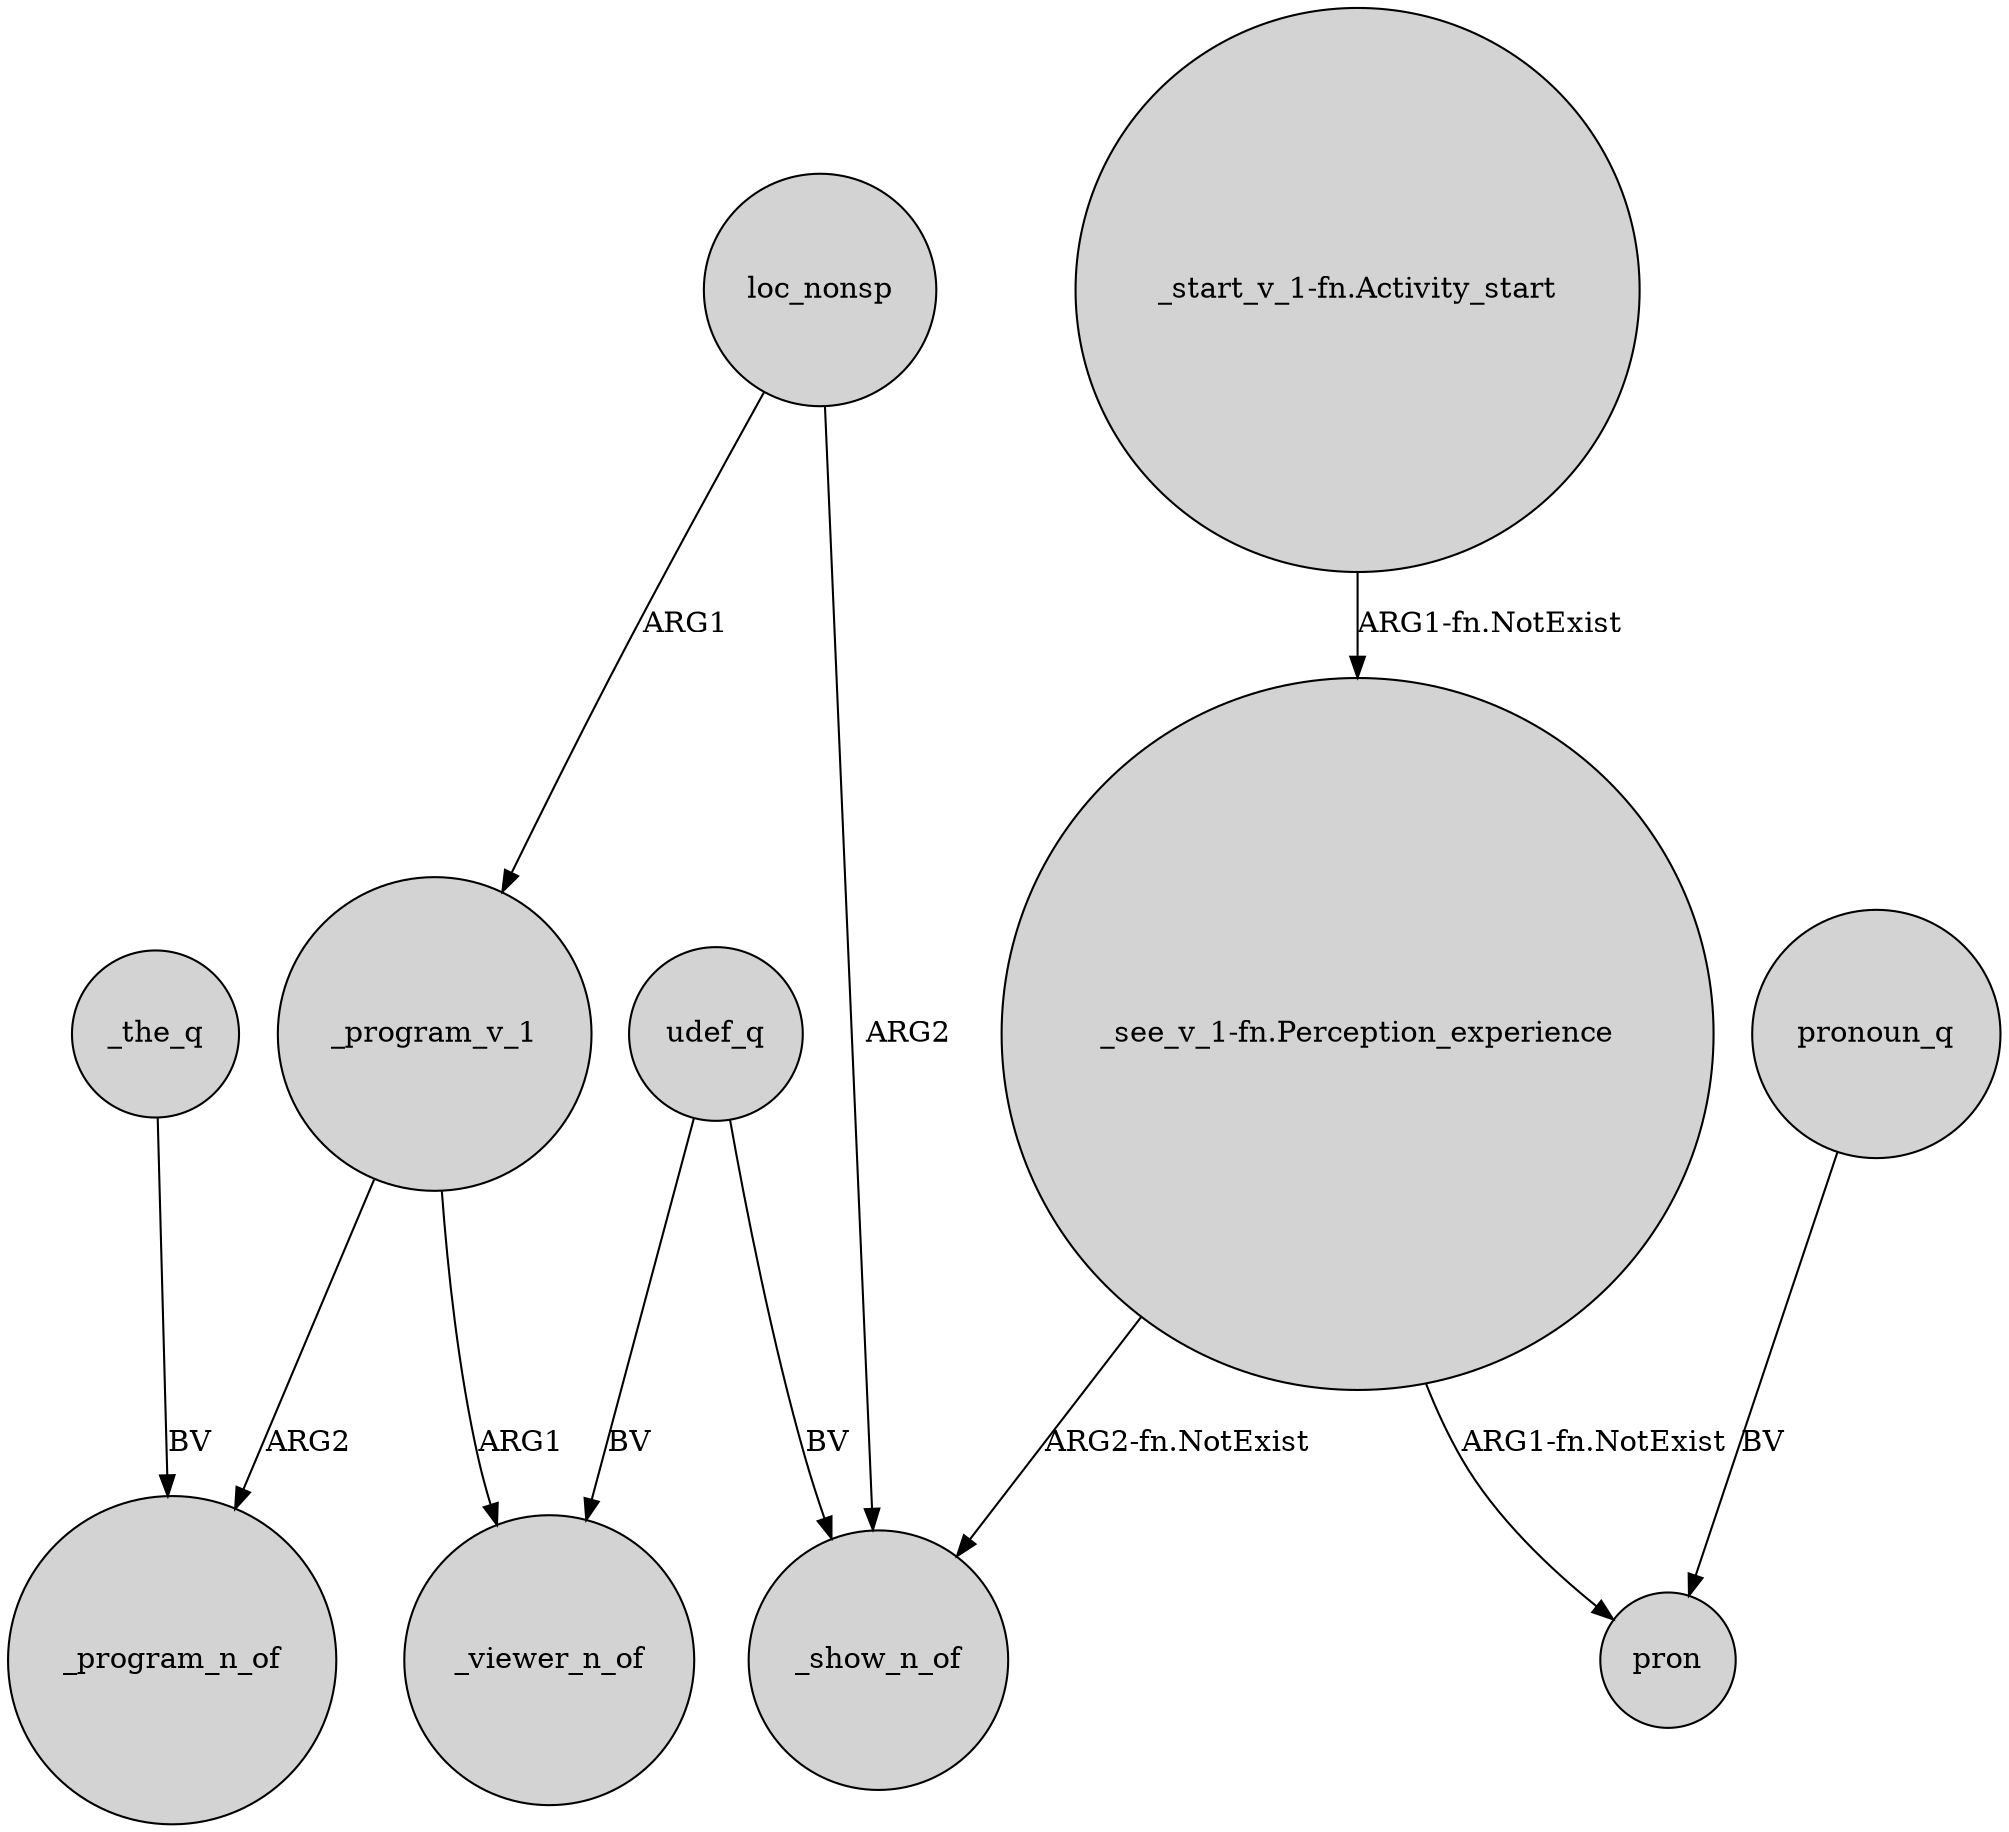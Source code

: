 digraph {
	node [shape=circle style=filled]
	_program_v_1 -> _program_n_of [label=ARG2]
	"_see_v_1-fn.Perception_experience" -> pron [label="ARG1-fn.NotExist"]
	_program_v_1 -> _viewer_n_of [label=ARG1]
	udef_q -> _viewer_n_of [label=BV]
	"_start_v_1-fn.Activity_start" -> "_see_v_1-fn.Perception_experience" [label="ARG1-fn.NotExist"]
	_the_q -> _program_n_of [label=BV]
	loc_nonsp -> _program_v_1 [label=ARG1]
	udef_q -> _show_n_of [label=BV]
	loc_nonsp -> _show_n_of [label=ARG2]
	"_see_v_1-fn.Perception_experience" -> _show_n_of [label="ARG2-fn.NotExist"]
	pronoun_q -> pron [label=BV]
}
